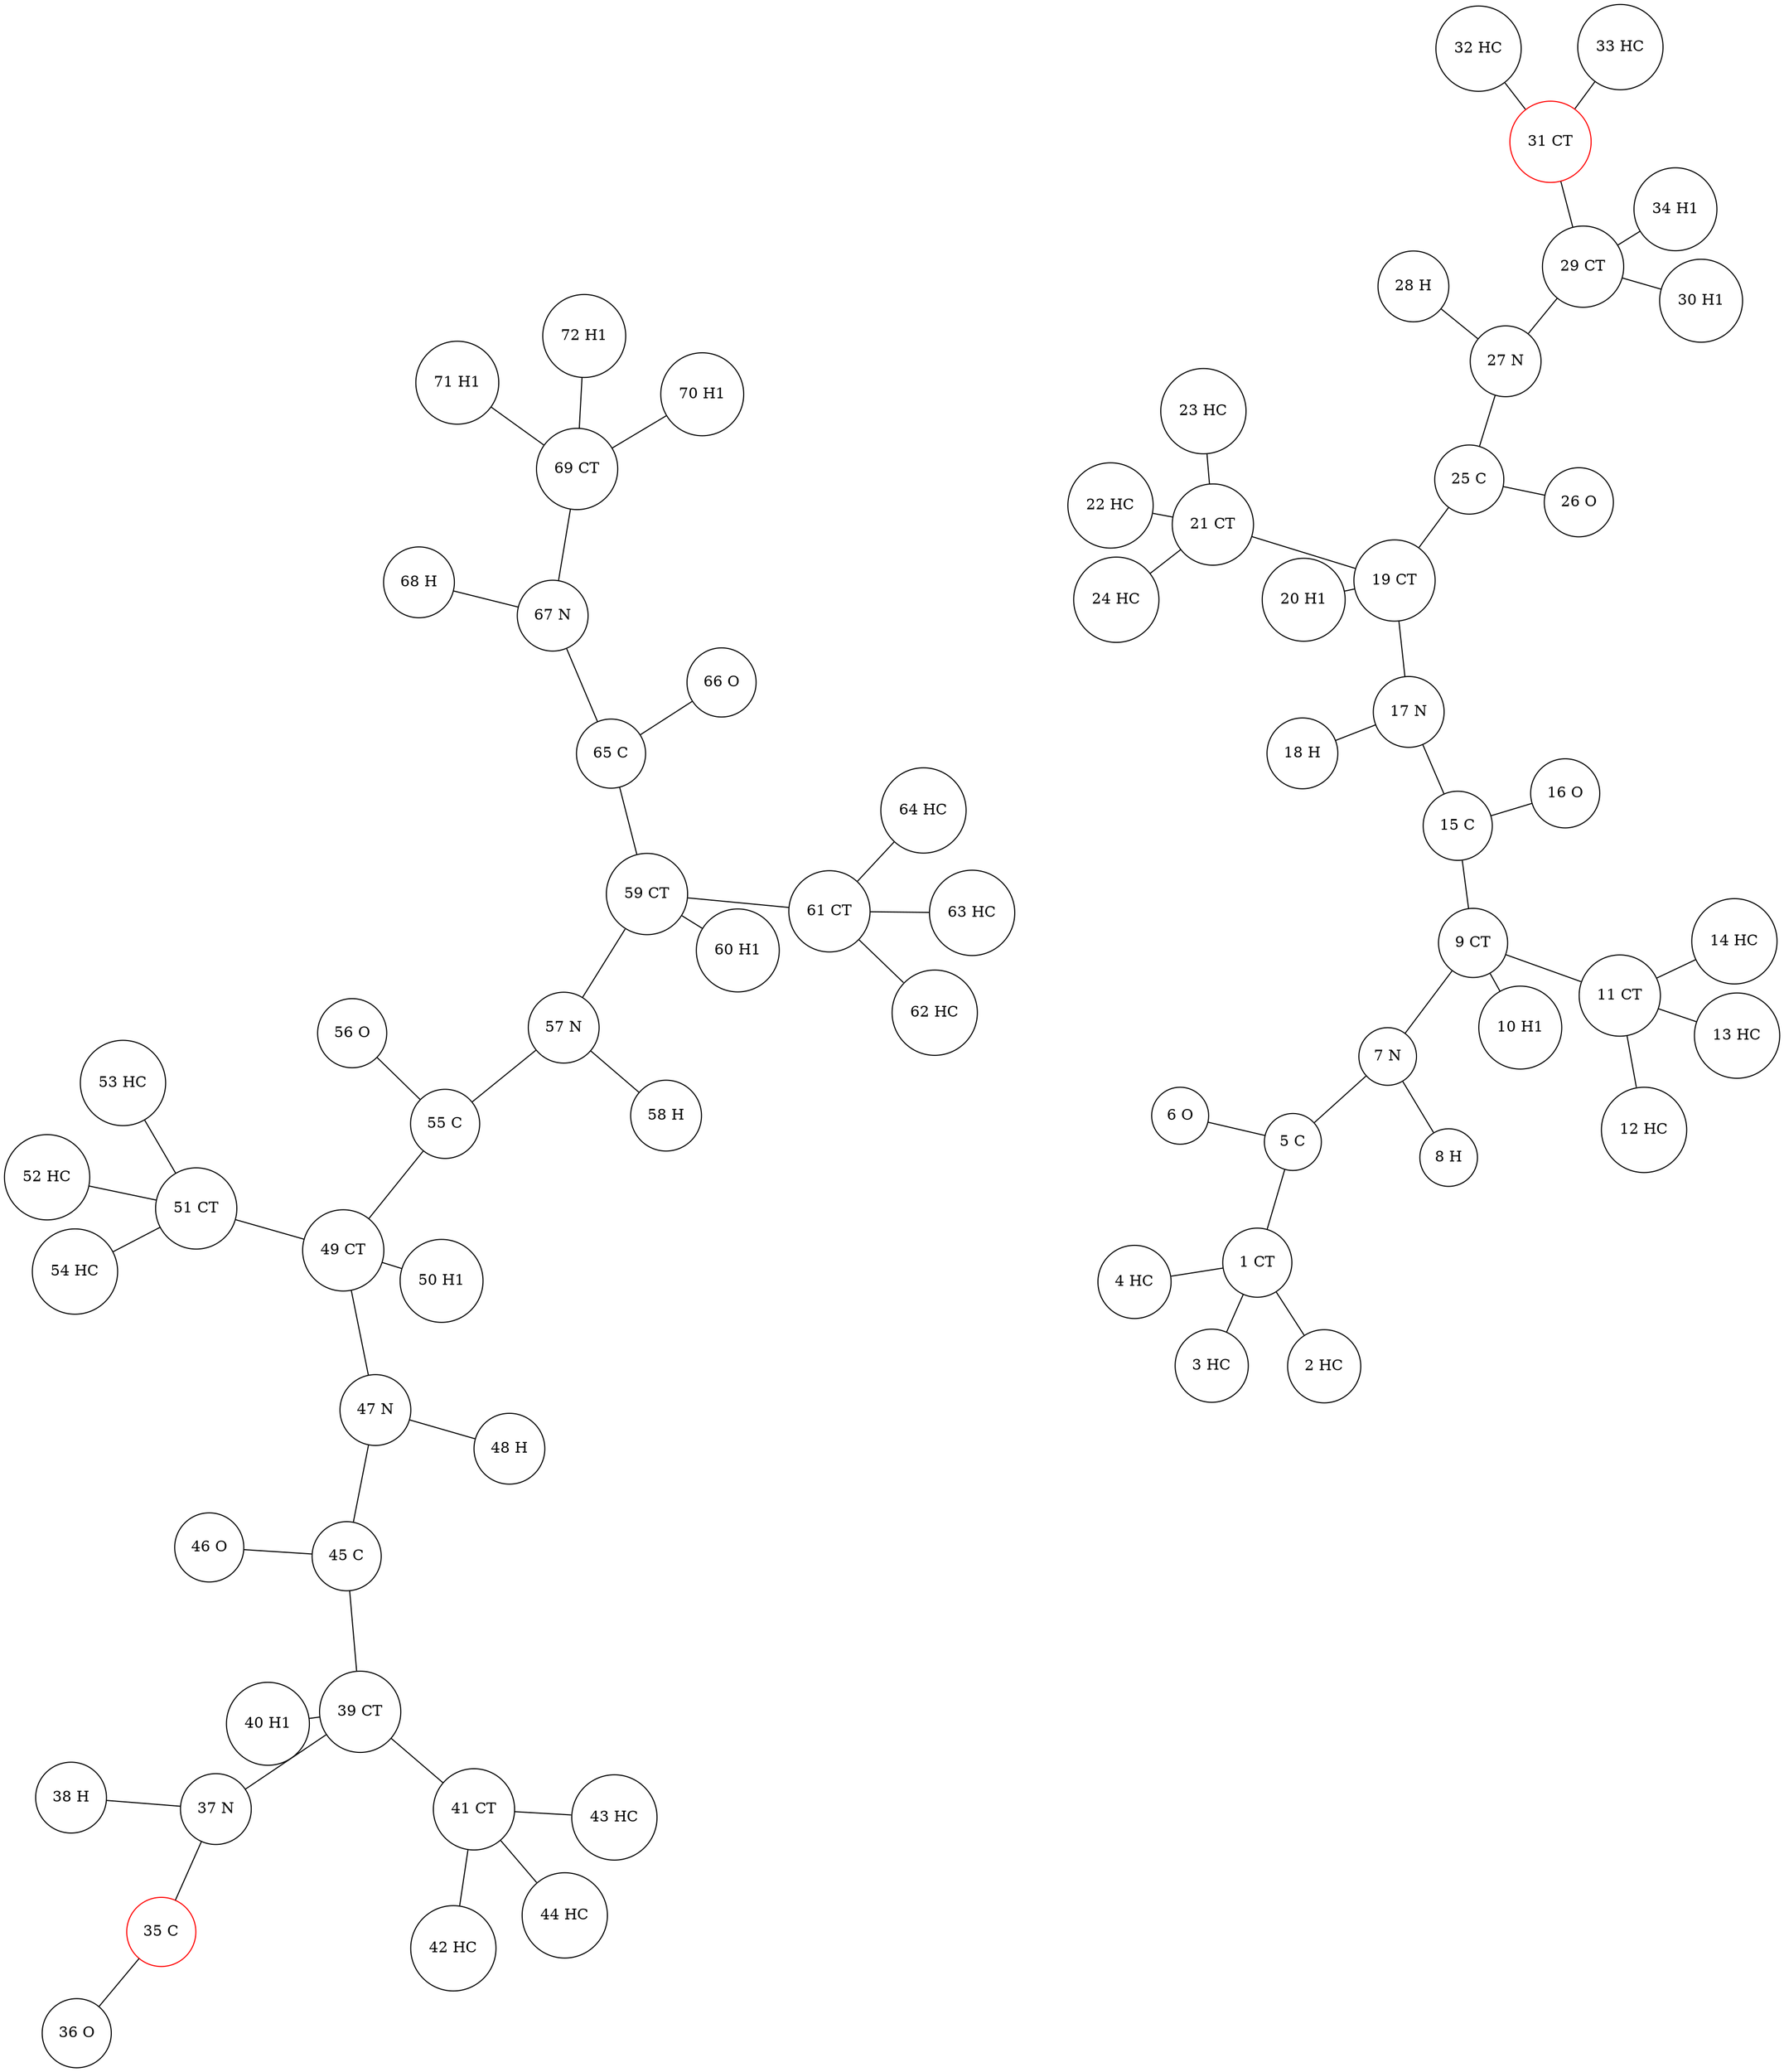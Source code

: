 
        graph G {
          layout=neato
          overlap=false
          node [shape="circle"]
    "1 CT"  -- "2 HC" ;
"1 CT"  -- "3 HC" ;
"1 CT"  -- "4 HC" ;
"1 CT"  -- "5 C" ;
"5 C"  -- "6 O" ;
"5 C"  -- "7 N" ;
"7 N"  -- "8 H" ;
"7 N"  -- "9 CT" ;
"9 CT"  -- "10 H1" ;
"9 CT"  -- "11 CT" ;
"9 CT"  -- "15 C" ;
"11 CT"  -- "12 HC" ;
"11 CT"  -- "13 HC" ;
"11 CT"  -- "14 HC" ;
"15 C"  -- "16 O" ;
"15 C"  -- "17 N" ;
"17 N"  -- "18 H" ;
"17 N"  -- "19 CT" ;
"19 CT"  -- "20 H1" ;
"19 CT"  -- "21 CT" ;
"19 CT"  -- "25 C" ;
"21 CT"  -- "22 HC" ;
"21 CT"  -- "23 HC" ;
"21 CT"  -- "24 HC" ;
"25 C"  -- "26 O" ;
"25 C"  -- "27 N" ;
"27 N"  -- "28 H" ;
"27 N"  -- "29 CT" ;
"29 CT"  -- "30 H1" ;
"29 CT"  -- "31 CT" ;
"31 CT"  [color="red"]
"29 CT"  -- "34 H1" ;
"31 CT"  -- "32 HC" ;
"31 CT"  [color="red"]
"31 CT"  -- "33 HC" ;
"31 CT"  [color="red"]
"35 C"  -- "36 O" ;
"35 C"  [color="red"]
"35 C"  -- "37 N" ;
"35 C"  [color="red"]
"37 N"  -- "38 H" ;
"37 N"  -- "39 CT" ;
"39 CT"  -- "40 H1" ;
"39 CT"  -- "41 CT" ;
"39 CT"  -- "45 C" ;
"41 CT"  -- "42 HC" ;
"41 CT"  -- "43 HC" ;
"41 CT"  -- "44 HC" ;
"45 C"  -- "46 O" ;
"45 C"  -- "47 N" ;
"47 N"  -- "48 H" ;
"47 N"  -- "49 CT" ;
"49 CT"  -- "50 H1" ;
"49 CT"  -- "51 CT" ;
"49 CT"  -- "55 C" ;
"51 CT"  -- "52 HC" ;
"51 CT"  -- "53 HC" ;
"51 CT"  -- "54 HC" ;
"55 C"  -- "56 O" ;
"55 C"  -- "57 N" ;
"57 N"  -- "58 H" ;
"57 N"  -- "59 CT" ;
"59 CT"  -- "60 H1" ;
"59 CT"  -- "61 CT" ;
"59 CT"  -- "65 C" ;
"61 CT"  -- "62 HC" ;
"61 CT"  -- "63 HC" ;
"61 CT"  -- "64 HC" ;
"65 C"  -- "66 O" ;
"65 C"  -- "67 N" ;
"67 N"  -- "68 H" ;
"67 N"  -- "69 CT" ;
"69 CT"  -- "70 H1" ;
"69 CT"  -- "71 H1" ;
"69 CT"  -- "72 H1" ;
        }
    
